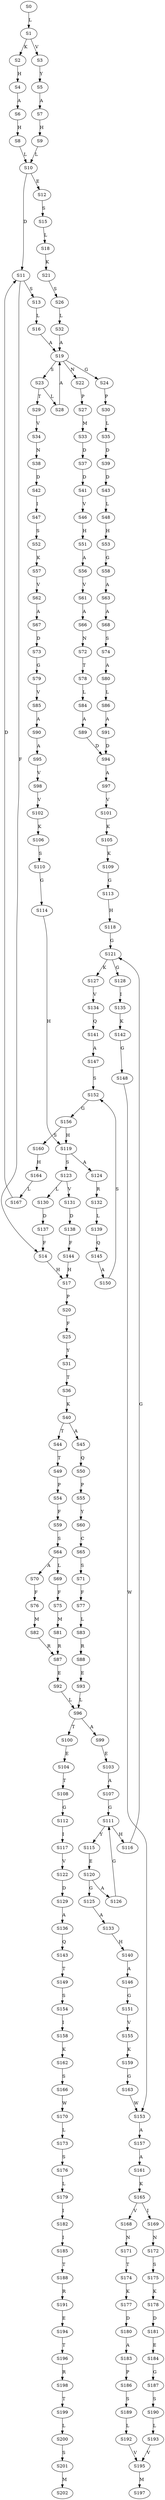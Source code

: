 strict digraph  {
	S0 -> S1 [ label = L ];
	S1 -> S2 [ label = K ];
	S1 -> S3 [ label = V ];
	S2 -> S4 [ label = H ];
	S3 -> S5 [ label = Y ];
	S4 -> S6 [ label = A ];
	S5 -> S7 [ label = A ];
	S6 -> S8 [ label = H ];
	S7 -> S9 [ label = H ];
	S8 -> S10 [ label = L ];
	S9 -> S10 [ label = L ];
	S10 -> S11 [ label = D ];
	S10 -> S12 [ label = E ];
	S11 -> S13 [ label = S ];
	S11 -> S14 [ label = F ];
	S12 -> S15 [ label = S ];
	S13 -> S16 [ label = L ];
	S14 -> S17 [ label = H ];
	S15 -> S18 [ label = L ];
	S16 -> S19 [ label = A ];
	S17 -> S20 [ label = P ];
	S18 -> S21 [ label = K ];
	S19 -> S22 [ label = N ];
	S19 -> S23 [ label = S ];
	S19 -> S24 [ label = G ];
	S20 -> S25 [ label = F ];
	S21 -> S26 [ label = S ];
	S22 -> S27 [ label = P ];
	S23 -> S28 [ label = L ];
	S23 -> S29 [ label = T ];
	S24 -> S30 [ label = P ];
	S25 -> S31 [ label = Y ];
	S26 -> S32 [ label = L ];
	S27 -> S33 [ label = M ];
	S28 -> S19 [ label = A ];
	S29 -> S34 [ label = V ];
	S30 -> S35 [ label = L ];
	S31 -> S36 [ label = T ];
	S32 -> S19 [ label = A ];
	S33 -> S37 [ label = D ];
	S34 -> S38 [ label = N ];
	S35 -> S39 [ label = D ];
	S36 -> S40 [ label = K ];
	S37 -> S41 [ label = D ];
	S38 -> S42 [ label = D ];
	S39 -> S43 [ label = D ];
	S40 -> S44 [ label = T ];
	S40 -> S45 [ label = A ];
	S41 -> S46 [ label = V ];
	S42 -> S47 [ label = I ];
	S43 -> S48 [ label = L ];
	S44 -> S49 [ label = T ];
	S45 -> S50 [ label = Q ];
	S46 -> S51 [ label = H ];
	S47 -> S52 [ label = S ];
	S48 -> S53 [ label = H ];
	S49 -> S54 [ label = P ];
	S50 -> S55 [ label = P ];
	S51 -> S56 [ label = A ];
	S52 -> S57 [ label = K ];
	S53 -> S58 [ label = G ];
	S54 -> S59 [ label = F ];
	S55 -> S60 [ label = Y ];
	S56 -> S61 [ label = V ];
	S57 -> S62 [ label = V ];
	S58 -> S63 [ label = A ];
	S59 -> S64 [ label = S ];
	S60 -> S65 [ label = C ];
	S61 -> S66 [ label = A ];
	S62 -> S67 [ label = A ];
	S63 -> S68 [ label = A ];
	S64 -> S69 [ label = L ];
	S64 -> S70 [ label = A ];
	S65 -> S71 [ label = S ];
	S66 -> S72 [ label = N ];
	S67 -> S73 [ label = D ];
	S68 -> S74 [ label = S ];
	S69 -> S75 [ label = F ];
	S70 -> S76 [ label = F ];
	S71 -> S77 [ label = F ];
	S72 -> S78 [ label = T ];
	S73 -> S79 [ label = G ];
	S74 -> S80 [ label = A ];
	S75 -> S81 [ label = M ];
	S76 -> S82 [ label = M ];
	S77 -> S83 [ label = L ];
	S78 -> S84 [ label = L ];
	S79 -> S85 [ label = V ];
	S80 -> S86 [ label = L ];
	S81 -> S87 [ label = R ];
	S82 -> S87 [ label = R ];
	S83 -> S88 [ label = R ];
	S84 -> S89 [ label = A ];
	S85 -> S90 [ label = A ];
	S86 -> S91 [ label = A ];
	S87 -> S92 [ label = E ];
	S88 -> S93 [ label = E ];
	S89 -> S94 [ label = D ];
	S90 -> S95 [ label = A ];
	S91 -> S94 [ label = D ];
	S92 -> S96 [ label = L ];
	S93 -> S96 [ label = L ];
	S94 -> S97 [ label = A ];
	S95 -> S98 [ label = V ];
	S96 -> S99 [ label = A ];
	S96 -> S100 [ label = T ];
	S97 -> S101 [ label = V ];
	S98 -> S102 [ label = V ];
	S99 -> S103 [ label = E ];
	S100 -> S104 [ label = E ];
	S101 -> S105 [ label = K ];
	S102 -> S106 [ label = K ];
	S103 -> S107 [ label = A ];
	S104 -> S108 [ label = T ];
	S105 -> S109 [ label = K ];
	S106 -> S110 [ label = S ];
	S107 -> S111 [ label = G ];
	S108 -> S112 [ label = G ];
	S109 -> S113 [ label = G ];
	S110 -> S114 [ label = G ];
	S111 -> S115 [ label = Y ];
	S111 -> S116 [ label = H ];
	S112 -> S117 [ label = I ];
	S113 -> S118 [ label = H ];
	S114 -> S119 [ label = H ];
	S115 -> S120 [ label = E ];
	S116 -> S121 [ label = G ];
	S117 -> S122 [ label = V ];
	S118 -> S121 [ label = G ];
	S119 -> S123 [ label = S ];
	S119 -> S124 [ label = A ];
	S120 -> S125 [ label = G ];
	S120 -> S126 [ label = A ];
	S121 -> S127 [ label = K ];
	S121 -> S128 [ label = G ];
	S122 -> S129 [ label = D ];
	S123 -> S130 [ label = L ];
	S123 -> S131 [ label = V ];
	S124 -> S132 [ label = R ];
	S125 -> S133 [ label = A ];
	S126 -> S111 [ label = G ];
	S127 -> S134 [ label = V ];
	S128 -> S135 [ label = I ];
	S129 -> S136 [ label = A ];
	S130 -> S137 [ label = D ];
	S131 -> S138 [ label = D ];
	S132 -> S139 [ label = L ];
	S133 -> S140 [ label = H ];
	S134 -> S141 [ label = Q ];
	S135 -> S142 [ label = K ];
	S136 -> S143 [ label = Q ];
	S137 -> S14 [ label = F ];
	S138 -> S144 [ label = F ];
	S139 -> S145 [ label = Q ];
	S140 -> S146 [ label = A ];
	S141 -> S147 [ label = A ];
	S142 -> S148 [ label = G ];
	S143 -> S149 [ label = T ];
	S144 -> S17 [ label = H ];
	S145 -> S150 [ label = A ];
	S146 -> S151 [ label = G ];
	S147 -> S152 [ label = S ];
	S148 -> S153 [ label = W ];
	S149 -> S154 [ label = S ];
	S150 -> S152 [ label = S ];
	S151 -> S155 [ label = V ];
	S152 -> S156 [ label = G ];
	S153 -> S157 [ label = A ];
	S154 -> S158 [ label = I ];
	S155 -> S159 [ label = K ];
	S156 -> S119 [ label = H ];
	S156 -> S160 [ label = S ];
	S157 -> S161 [ label = A ];
	S158 -> S162 [ label = K ];
	S159 -> S163 [ label = G ];
	S160 -> S164 [ label = H ];
	S161 -> S165 [ label = K ];
	S162 -> S166 [ label = S ];
	S163 -> S153 [ label = W ];
	S164 -> S167 [ label = L ];
	S165 -> S168 [ label = V ];
	S165 -> S169 [ label = I ];
	S166 -> S170 [ label = W ];
	S167 -> S11 [ label = D ];
	S168 -> S171 [ label = N ];
	S169 -> S172 [ label = N ];
	S170 -> S173 [ label = L ];
	S171 -> S174 [ label = T ];
	S172 -> S175 [ label = S ];
	S173 -> S176 [ label = S ];
	S174 -> S177 [ label = K ];
	S175 -> S178 [ label = K ];
	S176 -> S179 [ label = L ];
	S177 -> S180 [ label = D ];
	S178 -> S181 [ label = D ];
	S179 -> S182 [ label = I ];
	S180 -> S183 [ label = A ];
	S181 -> S184 [ label = E ];
	S182 -> S185 [ label = I ];
	S183 -> S186 [ label = P ];
	S184 -> S187 [ label = G ];
	S185 -> S188 [ label = T ];
	S186 -> S189 [ label = S ];
	S187 -> S190 [ label = S ];
	S188 -> S191 [ label = R ];
	S189 -> S192 [ label = L ];
	S190 -> S193 [ label = L ];
	S191 -> S194 [ label = E ];
	S192 -> S195 [ label = V ];
	S193 -> S195 [ label = V ];
	S194 -> S196 [ label = T ];
	S195 -> S197 [ label = M ];
	S196 -> S198 [ label = R ];
	S198 -> S199 [ label = T ];
	S199 -> S200 [ label = L ];
	S200 -> S201 [ label = S ];
	S201 -> S202 [ label = M ];
}
